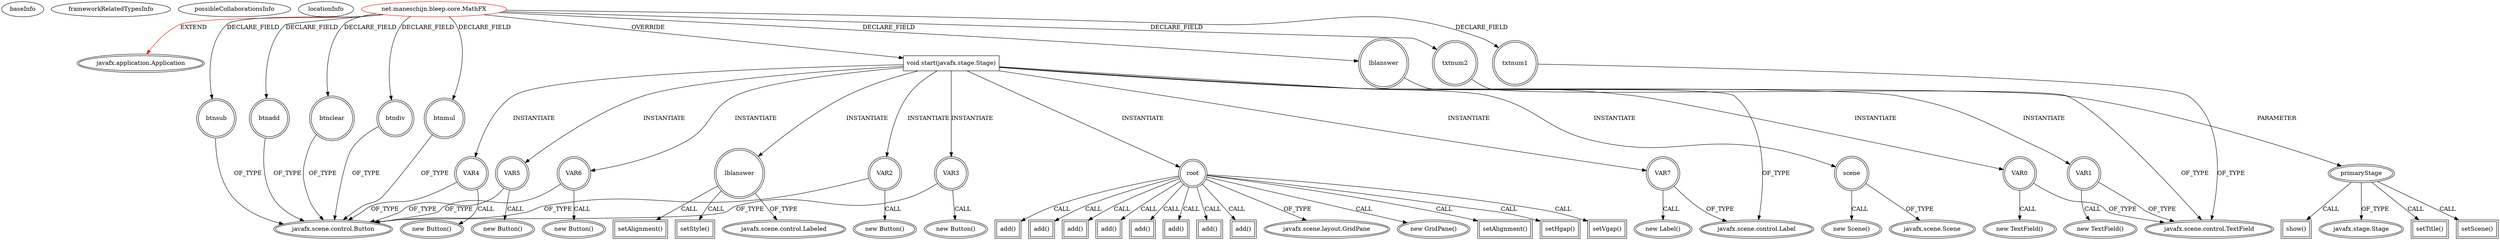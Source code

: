 digraph {
baseInfo[graphId=3756,category="extension_graph",isAnonymous=false,possibleRelation=false]
frameworkRelatedTypesInfo[0="javafx.application.Application"]
possibleCollaborationsInfo[]
locationInfo[projectName="nielsmaneschijn-8bit",filePath="/nielsmaneschijn-8bit/8bit-master/src/net/maneschijn/bleep/core/MathFX.java",contextSignature="MathFX",graphId="3756"]
0[label="net.maneschijn.bleep.core.MathFX",vertexType="ROOT_CLIENT_CLASS_DECLARATION",isFrameworkType=false,color=red]
1[label="javafx.application.Application",vertexType="FRAMEWORK_CLASS_TYPE",isFrameworkType=true,peripheries=2]
2[label="btnadd",vertexType="FIELD_DECLARATION",isFrameworkType=true,peripheries=2,shape=circle]
3[label="javafx.scene.control.Button",vertexType="FRAMEWORK_CLASS_TYPE",isFrameworkType=true,peripheries=2]
4[label="btnclear",vertexType="FIELD_DECLARATION",isFrameworkType=true,peripheries=2,shape=circle]
6[label="btndiv",vertexType="FIELD_DECLARATION",isFrameworkType=true,peripheries=2,shape=circle]
8[label="btnmul",vertexType="FIELD_DECLARATION",isFrameworkType=true,peripheries=2,shape=circle]
10[label="btnsub",vertexType="FIELD_DECLARATION",isFrameworkType=true,peripheries=2,shape=circle]
12[label="lblanswer",vertexType="FIELD_DECLARATION",isFrameworkType=true,peripheries=2,shape=circle]
13[label="javafx.scene.control.Label",vertexType="FRAMEWORK_CLASS_TYPE",isFrameworkType=true,peripheries=2]
14[label="txtnum1",vertexType="FIELD_DECLARATION",isFrameworkType=true,peripheries=2,shape=circle]
15[label="javafx.scene.control.TextField",vertexType="FRAMEWORK_CLASS_TYPE",isFrameworkType=true,peripheries=2]
16[label="txtnum2",vertexType="FIELD_DECLARATION",isFrameworkType=true,peripheries=2,shape=circle]
18[label="void start(javafx.stage.Stage)",vertexType="OVERRIDING_METHOD_DECLARATION",isFrameworkType=false,shape=box]
19[label="primaryStage",vertexType="PARAMETER_DECLARATION",isFrameworkType=true,peripheries=2]
20[label="javafx.stage.Stage",vertexType="FRAMEWORK_CLASS_TYPE",isFrameworkType=true,peripheries=2]
22[label="VAR0",vertexType="VARIABLE_EXPRESION",isFrameworkType=true,peripheries=2,shape=circle]
21[label="new TextField()",vertexType="CONSTRUCTOR_CALL",isFrameworkType=true,peripheries=2]
25[label="VAR1",vertexType="VARIABLE_EXPRESION",isFrameworkType=true,peripheries=2,shape=circle]
24[label="new TextField()",vertexType="CONSTRUCTOR_CALL",isFrameworkType=true,peripheries=2]
28[label="VAR2",vertexType="VARIABLE_EXPRESION",isFrameworkType=true,peripheries=2,shape=circle]
27[label="new Button()",vertexType="CONSTRUCTOR_CALL",isFrameworkType=true,peripheries=2]
31[label="VAR3",vertexType="VARIABLE_EXPRESION",isFrameworkType=true,peripheries=2,shape=circle]
30[label="new Button()",vertexType="CONSTRUCTOR_CALL",isFrameworkType=true,peripheries=2]
34[label="VAR4",vertexType="VARIABLE_EXPRESION",isFrameworkType=true,peripheries=2,shape=circle]
33[label="new Button()",vertexType="CONSTRUCTOR_CALL",isFrameworkType=true,peripheries=2]
37[label="VAR5",vertexType="VARIABLE_EXPRESION",isFrameworkType=true,peripheries=2,shape=circle]
36[label="new Button()",vertexType="CONSTRUCTOR_CALL",isFrameworkType=true,peripheries=2]
40[label="VAR6",vertexType="VARIABLE_EXPRESION",isFrameworkType=true,peripheries=2,shape=circle]
39[label="new Button()",vertexType="CONSTRUCTOR_CALL",isFrameworkType=true,peripheries=2]
43[label="VAR7",vertexType="VARIABLE_EXPRESION",isFrameworkType=true,peripheries=2,shape=circle]
42[label="new Label()",vertexType="CONSTRUCTOR_CALL",isFrameworkType=true,peripheries=2]
45[label="lblanswer",vertexType="VARIABLE_EXPRESION",isFrameworkType=true,peripheries=2,shape=circle]
47[label="javafx.scene.control.Labeled",vertexType="FRAMEWORK_CLASS_TYPE",isFrameworkType=true,peripheries=2]
46[label="setAlignment()",vertexType="INSIDE_CALL",isFrameworkType=true,peripheries=2,shape=box]
49[label="setStyle()",vertexType="INSIDE_CALL",isFrameworkType=true,peripheries=2,shape=box]
51[label="root",vertexType="VARIABLE_EXPRESION",isFrameworkType=true,peripheries=2,shape=circle]
52[label="javafx.scene.layout.GridPane",vertexType="FRAMEWORK_CLASS_TYPE",isFrameworkType=true,peripheries=2]
50[label="new GridPane()",vertexType="CONSTRUCTOR_CALL",isFrameworkType=true,peripheries=2]
54[label="setAlignment()",vertexType="INSIDE_CALL",isFrameworkType=true,peripheries=2,shape=box]
56[label="setHgap()",vertexType="INSIDE_CALL",isFrameworkType=true,peripheries=2,shape=box]
58[label="setVgap()",vertexType="INSIDE_CALL",isFrameworkType=true,peripheries=2,shape=box]
60[label="add()",vertexType="INSIDE_CALL",isFrameworkType=true,peripheries=2,shape=box]
62[label="add()",vertexType="INSIDE_CALL",isFrameworkType=true,peripheries=2,shape=box]
64[label="add()",vertexType="INSIDE_CALL",isFrameworkType=true,peripheries=2,shape=box]
66[label="add()",vertexType="INSIDE_CALL",isFrameworkType=true,peripheries=2,shape=box]
68[label="add()",vertexType="INSIDE_CALL",isFrameworkType=true,peripheries=2,shape=box]
70[label="add()",vertexType="INSIDE_CALL",isFrameworkType=true,peripheries=2,shape=box]
72[label="add()",vertexType="INSIDE_CALL",isFrameworkType=true,peripheries=2,shape=box]
74[label="add()",vertexType="INSIDE_CALL",isFrameworkType=true,peripheries=2,shape=box]
76[label="scene",vertexType="VARIABLE_EXPRESION",isFrameworkType=true,peripheries=2,shape=circle]
77[label="javafx.scene.Scene",vertexType="FRAMEWORK_CLASS_TYPE",isFrameworkType=true,peripheries=2]
75[label="new Scene()",vertexType="CONSTRUCTOR_CALL",isFrameworkType=true,peripheries=2]
79[label="setTitle()",vertexType="INSIDE_CALL",isFrameworkType=true,peripheries=2,shape=box]
81[label="setScene()",vertexType="INSIDE_CALL",isFrameworkType=true,peripheries=2,shape=box]
83[label="show()",vertexType="INSIDE_CALL",isFrameworkType=true,peripheries=2,shape=box]
0->1[label="EXTEND",color=red]
0->2[label="DECLARE_FIELD"]
2->3[label="OF_TYPE"]
0->4[label="DECLARE_FIELD"]
4->3[label="OF_TYPE"]
0->6[label="DECLARE_FIELD"]
6->3[label="OF_TYPE"]
0->8[label="DECLARE_FIELD"]
8->3[label="OF_TYPE"]
0->10[label="DECLARE_FIELD"]
10->3[label="OF_TYPE"]
0->12[label="DECLARE_FIELD"]
12->13[label="OF_TYPE"]
0->14[label="DECLARE_FIELD"]
14->15[label="OF_TYPE"]
0->16[label="DECLARE_FIELD"]
16->15[label="OF_TYPE"]
0->18[label="OVERRIDE"]
19->20[label="OF_TYPE"]
18->19[label="PARAMETER"]
18->22[label="INSTANTIATE"]
22->15[label="OF_TYPE"]
22->21[label="CALL"]
18->25[label="INSTANTIATE"]
25->15[label="OF_TYPE"]
25->24[label="CALL"]
18->28[label="INSTANTIATE"]
28->3[label="OF_TYPE"]
28->27[label="CALL"]
18->31[label="INSTANTIATE"]
31->3[label="OF_TYPE"]
31->30[label="CALL"]
18->34[label="INSTANTIATE"]
34->3[label="OF_TYPE"]
34->33[label="CALL"]
18->37[label="INSTANTIATE"]
37->3[label="OF_TYPE"]
37->36[label="CALL"]
18->40[label="INSTANTIATE"]
40->3[label="OF_TYPE"]
40->39[label="CALL"]
18->43[label="INSTANTIATE"]
43->13[label="OF_TYPE"]
43->42[label="CALL"]
18->45[label="INSTANTIATE"]
45->47[label="OF_TYPE"]
45->46[label="CALL"]
45->49[label="CALL"]
18->51[label="INSTANTIATE"]
51->52[label="OF_TYPE"]
51->50[label="CALL"]
51->54[label="CALL"]
51->56[label="CALL"]
51->58[label="CALL"]
51->60[label="CALL"]
51->62[label="CALL"]
51->64[label="CALL"]
51->66[label="CALL"]
51->68[label="CALL"]
51->70[label="CALL"]
51->72[label="CALL"]
51->74[label="CALL"]
18->76[label="INSTANTIATE"]
76->77[label="OF_TYPE"]
76->75[label="CALL"]
19->79[label="CALL"]
19->81[label="CALL"]
19->83[label="CALL"]
}
